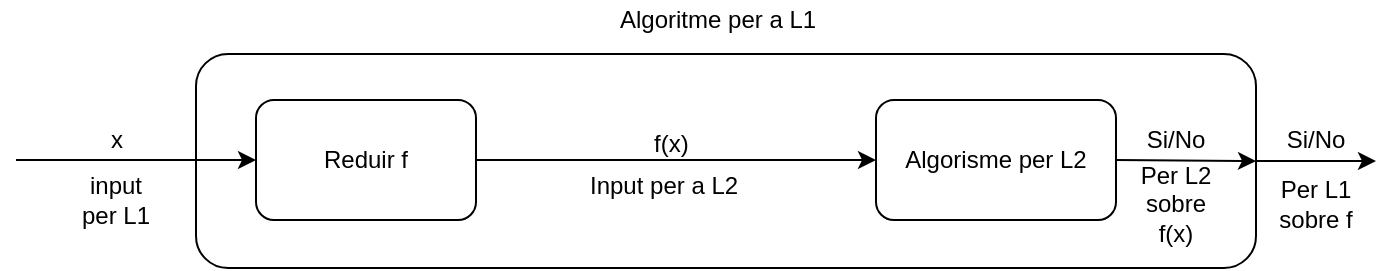 <mxfile version="11.2.3" pages="1"><diagram id="UzK3nfJjgaWO0r18lMHg" name="Page-1"><mxGraphModel dx="2048" dy="1152" grid="1" gridSize="10" guides="1" tooltips="1" connect="1" arrows="1" fold="1" page="1" pageScale="1" pageWidth="827" pageHeight="1169" math="0" shadow="0"><root><mxCell id="0"/><mxCell id="1" parent="0"/><mxCell id="GeZwuaiahnuhwg6-5zUT-16" style="edgeStyle=orthogonalEdgeStyle;rounded=0;orthogonalLoop=1;jettySize=auto;html=1;" edge="1" parent="1" source="GeZwuaiahnuhwg6-5zUT-11"><mxGeometry relative="1" as="geometry"><mxPoint x="760" y="380.5" as="targetPoint"/></mxGeometry></mxCell><mxCell id="GeZwuaiahnuhwg6-5zUT-11" value="" style="rounded=1;whiteSpace=wrap;html=1;fillColor=#ffffff;" vertex="1" parent="1"><mxGeometry x="170" y="327" width="530" height="107" as="geometry"/></mxCell><mxCell id="GeZwuaiahnuhwg6-5zUT-8" style="edgeStyle=orthogonalEdgeStyle;rounded=0;orthogonalLoop=1;jettySize=auto;html=1;" edge="1" parent="1" source="GeZwuaiahnuhwg6-5zUT-1" target="GeZwuaiahnuhwg6-5zUT-7"><mxGeometry relative="1" as="geometry"/></mxCell><mxCell id="GeZwuaiahnuhwg6-5zUT-1" value="Reduir f" style="rounded=1;whiteSpace=wrap;html=1;" vertex="1" parent="1"><mxGeometry x="200" y="350" width="110" height="60" as="geometry"/></mxCell><mxCell id="GeZwuaiahnuhwg6-5zUT-2" value="" style="endArrow=classic;html=1;entryX=0;entryY=0.5;entryDx=0;entryDy=0;" edge="1" parent="1" target="GeZwuaiahnuhwg6-5zUT-1"><mxGeometry width="50" height="50" relative="1" as="geometry"><mxPoint x="80" y="380" as="sourcePoint"/><mxPoint x="140" y="355" as="targetPoint"/></mxGeometry></mxCell><mxCell id="GeZwuaiahnuhwg6-5zUT-4" value="x" style="text;html=1;resizable=0;points=[];align=center;verticalAlign=middle;labelBackgroundColor=#ffffff;" vertex="1" connectable="0" parent="GeZwuaiahnuhwg6-5zUT-2"><mxGeometry x="0.367" y="1" relative="1" as="geometry"><mxPoint x="-32" y="-9" as="offset"/></mxGeometry></mxCell><mxCell id="GeZwuaiahnuhwg6-5zUT-5" value="input per L1" style="text;html=1;strokeColor=none;fillColor=none;align=center;verticalAlign=middle;whiteSpace=wrap;rounded=0;" vertex="1" parent="1"><mxGeometry x="110" y="390" width="40" height="20" as="geometry"/></mxCell><mxCell id="GeZwuaiahnuhwg6-5zUT-7" value="Algorisme per L2" style="rounded=1;whiteSpace=wrap;html=1;" vertex="1" parent="1"><mxGeometry x="510" y="350" width="120" height="60" as="geometry"/></mxCell><mxCell id="GeZwuaiahnuhwg6-5zUT-9" value="f(x)" style="text;html=1;resizable=0;points=[];autosize=1;align=left;verticalAlign=top;spacingTop=-4;" vertex="1" parent="1"><mxGeometry x="397" y="362" width="30" height="20" as="geometry"/></mxCell><mxCell id="GeZwuaiahnuhwg6-5zUT-10" value="Input per a L2" style="text;html=1;resizable=0;points=[];autosize=1;align=left;verticalAlign=top;spacingTop=-4;" vertex="1" parent="1"><mxGeometry x="365" y="383" width="90" height="20" as="geometry"/></mxCell><mxCell id="GeZwuaiahnuhwg6-5zUT-12" value="" style="endArrow=classic;html=1;exitX=1;exitY=0.5;exitDx=0;exitDy=0;entryX=1;entryY=0.5;entryDx=0;entryDy=0;" edge="1" parent="1" source="GeZwuaiahnuhwg6-5zUT-7" target="GeZwuaiahnuhwg6-5zUT-11"><mxGeometry width="50" height="50" relative="1" as="geometry"><mxPoint x="710" y="400" as="sourcePoint"/><mxPoint x="760" y="350" as="targetPoint"/></mxGeometry></mxCell><mxCell id="GeZwuaiahnuhwg6-5zUT-13" value="Si/No" style="text;html=1;strokeColor=none;fillColor=none;align=center;verticalAlign=middle;whiteSpace=wrap;rounded=0;" vertex="1" parent="1"><mxGeometry x="640" y="360" width="40" height="20" as="geometry"/></mxCell><mxCell id="GeZwuaiahnuhwg6-5zUT-14" value="Per L2 sobre f(x)" style="text;html=1;strokeColor=none;fillColor=none;align=center;verticalAlign=middle;whiteSpace=wrap;rounded=0;" vertex="1" parent="1"><mxGeometry x="640" y="383" width="40" height="37" as="geometry"/></mxCell><mxCell id="GeZwuaiahnuhwg6-5zUT-18" value="Si/No" style="text;html=1;strokeColor=none;fillColor=none;align=center;verticalAlign=middle;whiteSpace=wrap;rounded=0;" vertex="1" parent="1"><mxGeometry x="710" y="360" width="40" height="20" as="geometry"/></mxCell><mxCell id="GeZwuaiahnuhwg6-5zUT-21" value="Per L1 sobre f" style="text;html=1;strokeColor=none;fillColor=none;align=center;verticalAlign=middle;whiteSpace=wrap;rounded=0;" vertex="1" parent="1"><mxGeometry x="710" y="383" width="40" height="37" as="geometry"/></mxCell><mxCell id="GeZwuaiahnuhwg6-5zUT-22" value="Algoritme per a L1" style="text;html=1;resizable=0;points=[];autosize=1;align=left;verticalAlign=top;spacingTop=-4;" vertex="1" parent="1"><mxGeometry x="380" y="300" width="110" height="20" as="geometry"/></mxCell></root></mxGraphModel></diagram></mxfile>